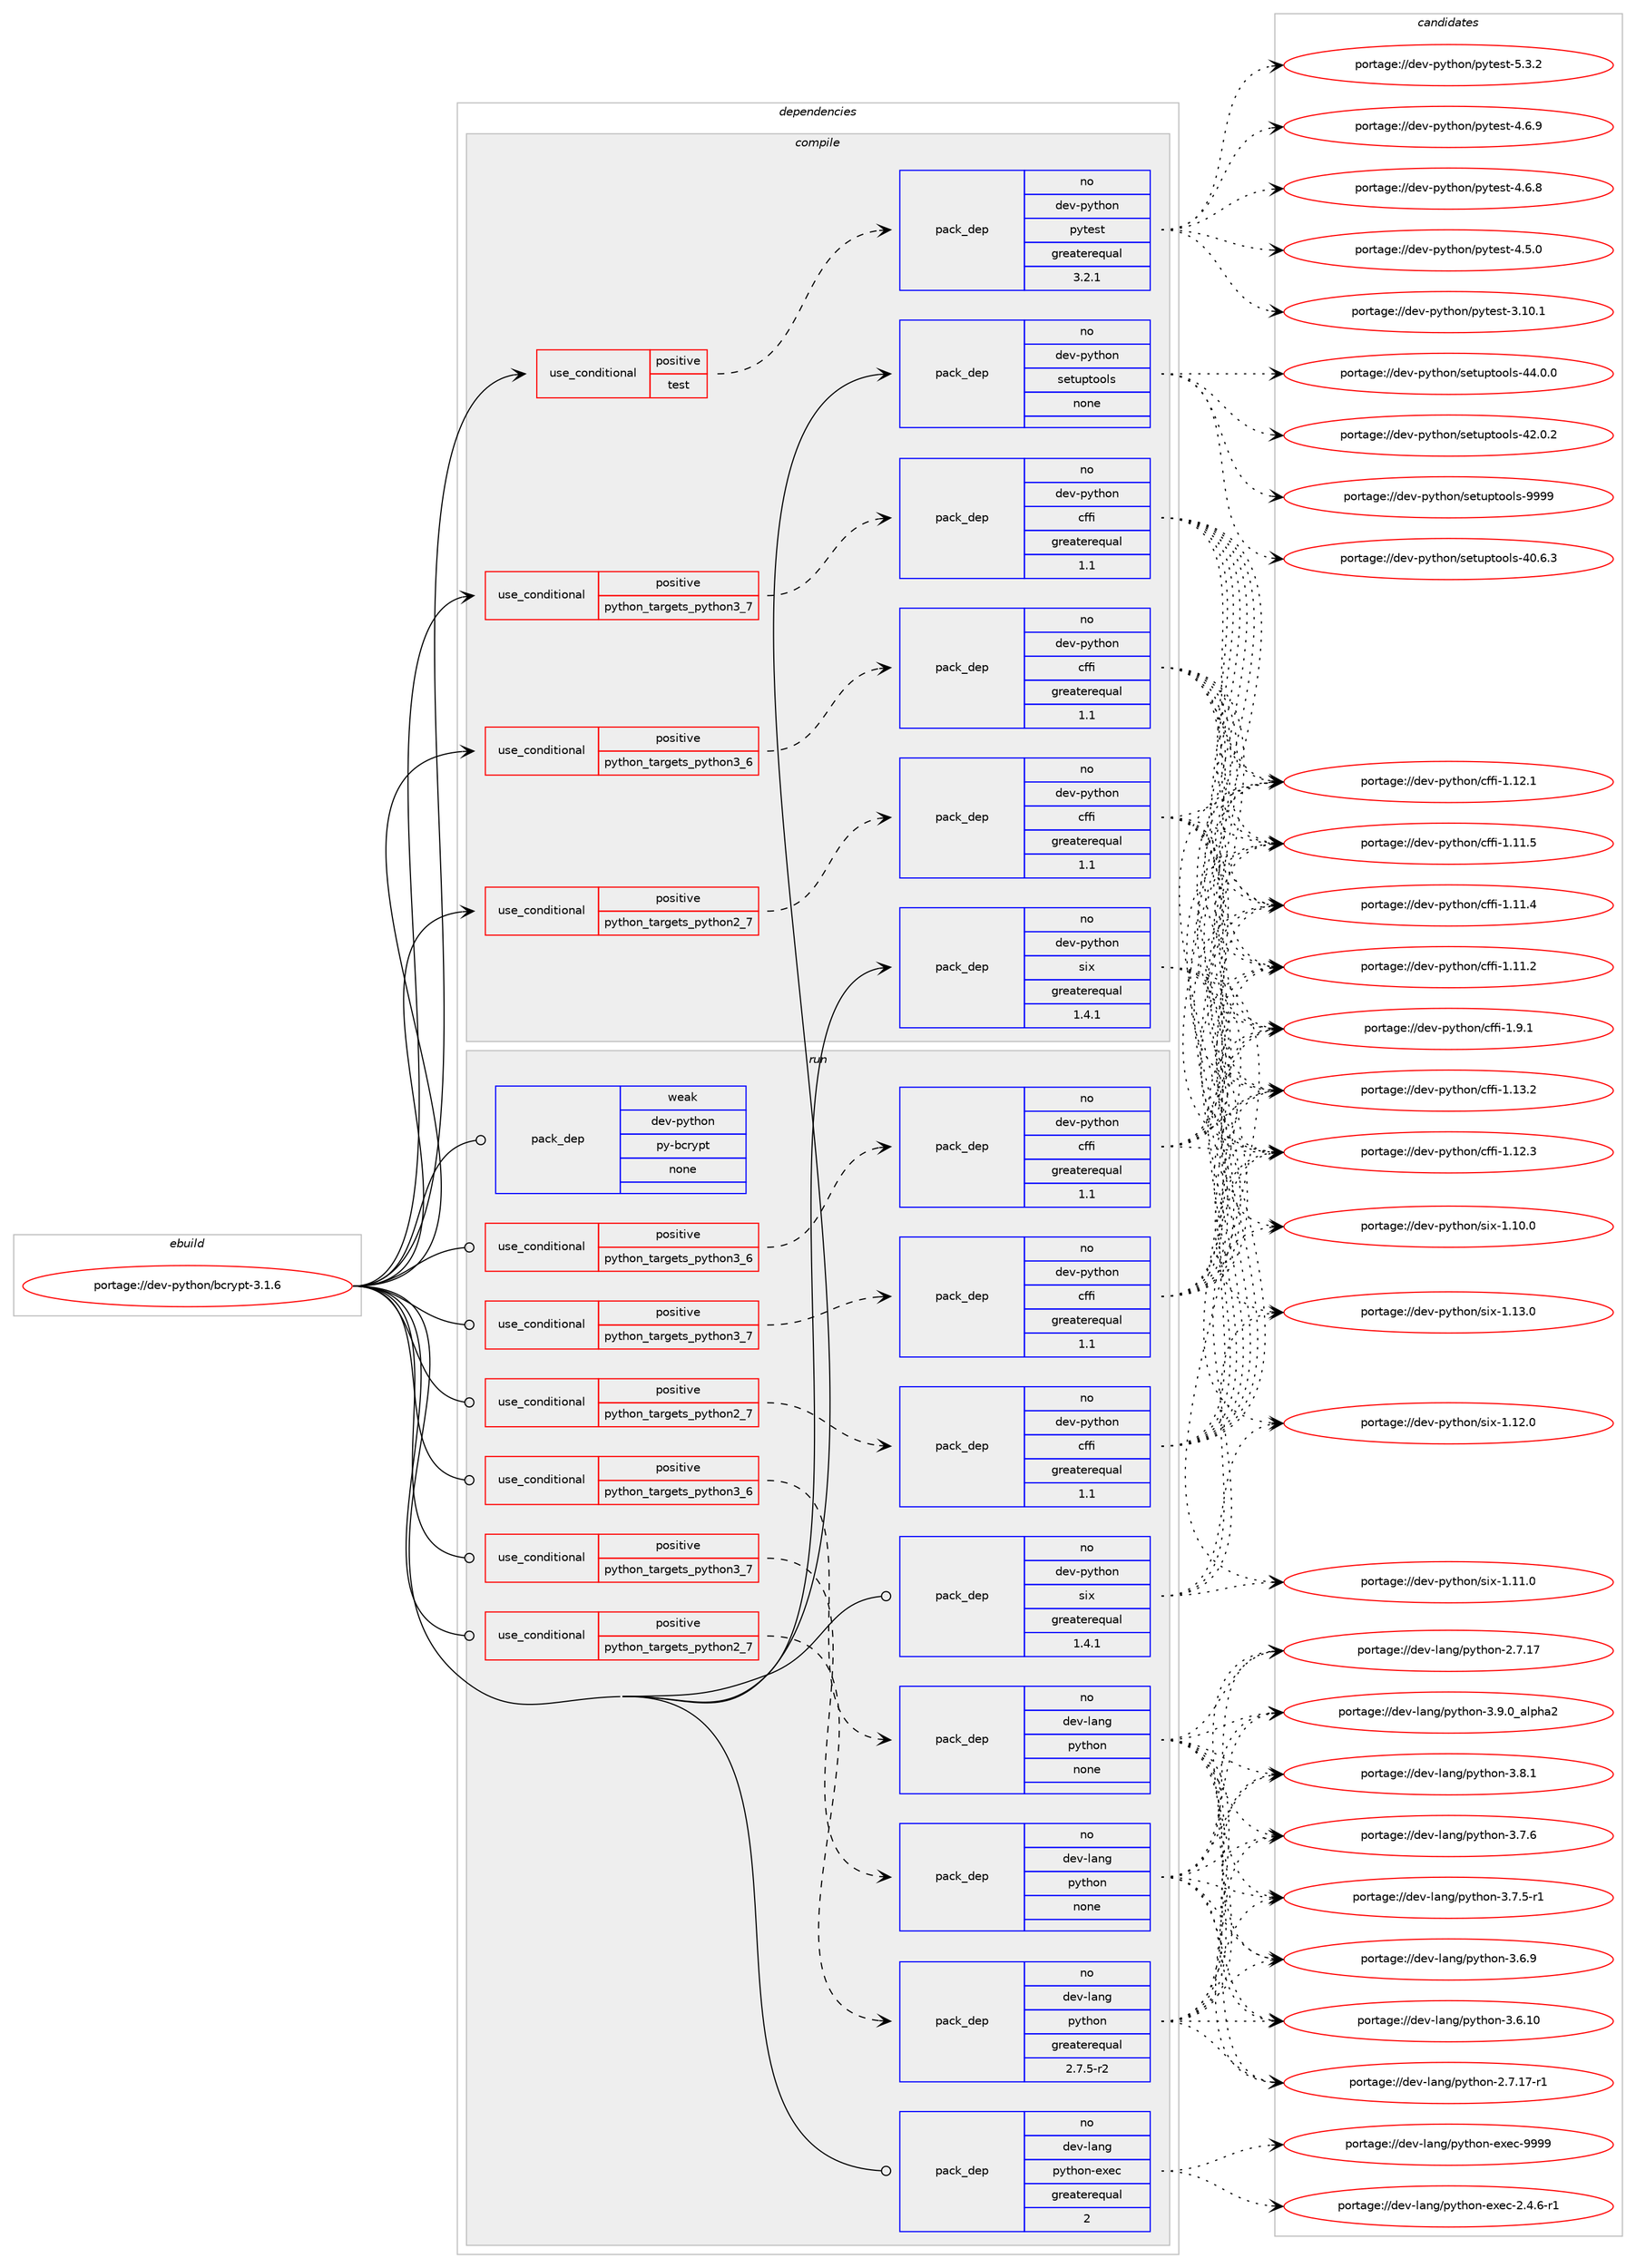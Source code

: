 digraph prolog {

# *************
# Graph options
# *************

newrank=true;
concentrate=true;
compound=true;
graph [rankdir=LR,fontname=Helvetica,fontsize=10,ranksep=1.5];#, ranksep=2.5, nodesep=0.2];
edge  [arrowhead=vee];
node  [fontname=Helvetica,fontsize=10];

# **********
# The ebuild
# **********

subgraph cluster_leftcol {
color=gray;
rank=same;
label=<<i>ebuild</i>>;
id [label="portage://dev-python/bcrypt-3.1.6", color=red, width=4, href="../dev-python/bcrypt-3.1.6.svg"];
}

# ****************
# The dependencies
# ****************

subgraph cluster_midcol {
color=gray;
label=<<i>dependencies</i>>;
subgraph cluster_compile {
fillcolor="#eeeeee";
style=filled;
label=<<i>compile</i>>;
subgraph cond118493 {
dependency469664 [label=<<TABLE BORDER="0" CELLBORDER="1" CELLSPACING="0" CELLPADDING="4"><TR><TD ROWSPAN="3" CELLPADDING="10">use_conditional</TD></TR><TR><TD>positive</TD></TR><TR><TD>python_targets_python2_7</TD></TR></TABLE>>, shape=none, color=red];
subgraph pack346158 {
dependency469665 [label=<<TABLE BORDER="0" CELLBORDER="1" CELLSPACING="0" CELLPADDING="4" WIDTH="220"><TR><TD ROWSPAN="6" CELLPADDING="30">pack_dep</TD></TR><TR><TD WIDTH="110">no</TD></TR><TR><TD>dev-python</TD></TR><TR><TD>cffi</TD></TR><TR><TD>greaterequal</TD></TR><TR><TD>1.1</TD></TR></TABLE>>, shape=none, color=blue];
}
dependency469664:e -> dependency469665:w [weight=20,style="dashed",arrowhead="vee"];
}
id:e -> dependency469664:w [weight=20,style="solid",arrowhead="vee"];
subgraph cond118494 {
dependency469666 [label=<<TABLE BORDER="0" CELLBORDER="1" CELLSPACING="0" CELLPADDING="4"><TR><TD ROWSPAN="3" CELLPADDING="10">use_conditional</TD></TR><TR><TD>positive</TD></TR><TR><TD>python_targets_python3_6</TD></TR></TABLE>>, shape=none, color=red];
subgraph pack346159 {
dependency469667 [label=<<TABLE BORDER="0" CELLBORDER="1" CELLSPACING="0" CELLPADDING="4" WIDTH="220"><TR><TD ROWSPAN="6" CELLPADDING="30">pack_dep</TD></TR><TR><TD WIDTH="110">no</TD></TR><TR><TD>dev-python</TD></TR><TR><TD>cffi</TD></TR><TR><TD>greaterequal</TD></TR><TR><TD>1.1</TD></TR></TABLE>>, shape=none, color=blue];
}
dependency469666:e -> dependency469667:w [weight=20,style="dashed",arrowhead="vee"];
}
id:e -> dependency469666:w [weight=20,style="solid",arrowhead="vee"];
subgraph cond118495 {
dependency469668 [label=<<TABLE BORDER="0" CELLBORDER="1" CELLSPACING="0" CELLPADDING="4"><TR><TD ROWSPAN="3" CELLPADDING="10">use_conditional</TD></TR><TR><TD>positive</TD></TR><TR><TD>python_targets_python3_7</TD></TR></TABLE>>, shape=none, color=red];
subgraph pack346160 {
dependency469669 [label=<<TABLE BORDER="0" CELLBORDER="1" CELLSPACING="0" CELLPADDING="4" WIDTH="220"><TR><TD ROWSPAN="6" CELLPADDING="30">pack_dep</TD></TR><TR><TD WIDTH="110">no</TD></TR><TR><TD>dev-python</TD></TR><TR><TD>cffi</TD></TR><TR><TD>greaterequal</TD></TR><TR><TD>1.1</TD></TR></TABLE>>, shape=none, color=blue];
}
dependency469668:e -> dependency469669:w [weight=20,style="dashed",arrowhead="vee"];
}
id:e -> dependency469668:w [weight=20,style="solid",arrowhead="vee"];
subgraph cond118496 {
dependency469670 [label=<<TABLE BORDER="0" CELLBORDER="1" CELLSPACING="0" CELLPADDING="4"><TR><TD ROWSPAN="3" CELLPADDING="10">use_conditional</TD></TR><TR><TD>positive</TD></TR><TR><TD>test</TD></TR></TABLE>>, shape=none, color=red];
subgraph pack346161 {
dependency469671 [label=<<TABLE BORDER="0" CELLBORDER="1" CELLSPACING="0" CELLPADDING="4" WIDTH="220"><TR><TD ROWSPAN="6" CELLPADDING="30">pack_dep</TD></TR><TR><TD WIDTH="110">no</TD></TR><TR><TD>dev-python</TD></TR><TR><TD>pytest</TD></TR><TR><TD>greaterequal</TD></TR><TR><TD>3.2.1</TD></TR></TABLE>>, shape=none, color=blue];
}
dependency469670:e -> dependency469671:w [weight=20,style="dashed",arrowhead="vee"];
}
id:e -> dependency469670:w [weight=20,style="solid",arrowhead="vee"];
subgraph pack346162 {
dependency469672 [label=<<TABLE BORDER="0" CELLBORDER="1" CELLSPACING="0" CELLPADDING="4" WIDTH="220"><TR><TD ROWSPAN="6" CELLPADDING="30">pack_dep</TD></TR><TR><TD WIDTH="110">no</TD></TR><TR><TD>dev-python</TD></TR><TR><TD>setuptools</TD></TR><TR><TD>none</TD></TR><TR><TD></TD></TR></TABLE>>, shape=none, color=blue];
}
id:e -> dependency469672:w [weight=20,style="solid",arrowhead="vee"];
subgraph pack346163 {
dependency469673 [label=<<TABLE BORDER="0" CELLBORDER="1" CELLSPACING="0" CELLPADDING="4" WIDTH="220"><TR><TD ROWSPAN="6" CELLPADDING="30">pack_dep</TD></TR><TR><TD WIDTH="110">no</TD></TR><TR><TD>dev-python</TD></TR><TR><TD>six</TD></TR><TR><TD>greaterequal</TD></TR><TR><TD>1.4.1</TD></TR></TABLE>>, shape=none, color=blue];
}
id:e -> dependency469673:w [weight=20,style="solid",arrowhead="vee"];
}
subgraph cluster_compileandrun {
fillcolor="#eeeeee";
style=filled;
label=<<i>compile and run</i>>;
}
subgraph cluster_run {
fillcolor="#eeeeee";
style=filled;
label=<<i>run</i>>;
subgraph cond118497 {
dependency469674 [label=<<TABLE BORDER="0" CELLBORDER="1" CELLSPACING="0" CELLPADDING="4"><TR><TD ROWSPAN="3" CELLPADDING="10">use_conditional</TD></TR><TR><TD>positive</TD></TR><TR><TD>python_targets_python2_7</TD></TR></TABLE>>, shape=none, color=red];
subgraph pack346164 {
dependency469675 [label=<<TABLE BORDER="0" CELLBORDER="1" CELLSPACING="0" CELLPADDING="4" WIDTH="220"><TR><TD ROWSPAN="6" CELLPADDING="30">pack_dep</TD></TR><TR><TD WIDTH="110">no</TD></TR><TR><TD>dev-lang</TD></TR><TR><TD>python</TD></TR><TR><TD>greaterequal</TD></TR><TR><TD>2.7.5-r2</TD></TR></TABLE>>, shape=none, color=blue];
}
dependency469674:e -> dependency469675:w [weight=20,style="dashed",arrowhead="vee"];
}
id:e -> dependency469674:w [weight=20,style="solid",arrowhead="odot"];
subgraph cond118498 {
dependency469676 [label=<<TABLE BORDER="0" CELLBORDER="1" CELLSPACING="0" CELLPADDING="4"><TR><TD ROWSPAN="3" CELLPADDING="10">use_conditional</TD></TR><TR><TD>positive</TD></TR><TR><TD>python_targets_python2_7</TD></TR></TABLE>>, shape=none, color=red];
subgraph pack346165 {
dependency469677 [label=<<TABLE BORDER="0" CELLBORDER="1" CELLSPACING="0" CELLPADDING="4" WIDTH="220"><TR><TD ROWSPAN="6" CELLPADDING="30">pack_dep</TD></TR><TR><TD WIDTH="110">no</TD></TR><TR><TD>dev-python</TD></TR><TR><TD>cffi</TD></TR><TR><TD>greaterequal</TD></TR><TR><TD>1.1</TD></TR></TABLE>>, shape=none, color=blue];
}
dependency469676:e -> dependency469677:w [weight=20,style="dashed",arrowhead="vee"];
}
id:e -> dependency469676:w [weight=20,style="solid",arrowhead="odot"];
subgraph cond118499 {
dependency469678 [label=<<TABLE BORDER="0" CELLBORDER="1" CELLSPACING="0" CELLPADDING="4"><TR><TD ROWSPAN="3" CELLPADDING="10">use_conditional</TD></TR><TR><TD>positive</TD></TR><TR><TD>python_targets_python3_6</TD></TR></TABLE>>, shape=none, color=red];
subgraph pack346166 {
dependency469679 [label=<<TABLE BORDER="0" CELLBORDER="1" CELLSPACING="0" CELLPADDING="4" WIDTH="220"><TR><TD ROWSPAN="6" CELLPADDING="30">pack_dep</TD></TR><TR><TD WIDTH="110">no</TD></TR><TR><TD>dev-lang</TD></TR><TR><TD>python</TD></TR><TR><TD>none</TD></TR><TR><TD></TD></TR></TABLE>>, shape=none, color=blue];
}
dependency469678:e -> dependency469679:w [weight=20,style="dashed",arrowhead="vee"];
}
id:e -> dependency469678:w [weight=20,style="solid",arrowhead="odot"];
subgraph cond118500 {
dependency469680 [label=<<TABLE BORDER="0" CELLBORDER="1" CELLSPACING="0" CELLPADDING="4"><TR><TD ROWSPAN="3" CELLPADDING="10">use_conditional</TD></TR><TR><TD>positive</TD></TR><TR><TD>python_targets_python3_6</TD></TR></TABLE>>, shape=none, color=red];
subgraph pack346167 {
dependency469681 [label=<<TABLE BORDER="0" CELLBORDER="1" CELLSPACING="0" CELLPADDING="4" WIDTH="220"><TR><TD ROWSPAN="6" CELLPADDING="30">pack_dep</TD></TR><TR><TD WIDTH="110">no</TD></TR><TR><TD>dev-python</TD></TR><TR><TD>cffi</TD></TR><TR><TD>greaterequal</TD></TR><TR><TD>1.1</TD></TR></TABLE>>, shape=none, color=blue];
}
dependency469680:e -> dependency469681:w [weight=20,style="dashed",arrowhead="vee"];
}
id:e -> dependency469680:w [weight=20,style="solid",arrowhead="odot"];
subgraph cond118501 {
dependency469682 [label=<<TABLE BORDER="0" CELLBORDER="1" CELLSPACING="0" CELLPADDING="4"><TR><TD ROWSPAN="3" CELLPADDING="10">use_conditional</TD></TR><TR><TD>positive</TD></TR><TR><TD>python_targets_python3_7</TD></TR></TABLE>>, shape=none, color=red];
subgraph pack346168 {
dependency469683 [label=<<TABLE BORDER="0" CELLBORDER="1" CELLSPACING="0" CELLPADDING="4" WIDTH="220"><TR><TD ROWSPAN="6" CELLPADDING="30">pack_dep</TD></TR><TR><TD WIDTH="110">no</TD></TR><TR><TD>dev-lang</TD></TR><TR><TD>python</TD></TR><TR><TD>none</TD></TR><TR><TD></TD></TR></TABLE>>, shape=none, color=blue];
}
dependency469682:e -> dependency469683:w [weight=20,style="dashed",arrowhead="vee"];
}
id:e -> dependency469682:w [weight=20,style="solid",arrowhead="odot"];
subgraph cond118502 {
dependency469684 [label=<<TABLE BORDER="0" CELLBORDER="1" CELLSPACING="0" CELLPADDING="4"><TR><TD ROWSPAN="3" CELLPADDING="10">use_conditional</TD></TR><TR><TD>positive</TD></TR><TR><TD>python_targets_python3_7</TD></TR></TABLE>>, shape=none, color=red];
subgraph pack346169 {
dependency469685 [label=<<TABLE BORDER="0" CELLBORDER="1" CELLSPACING="0" CELLPADDING="4" WIDTH="220"><TR><TD ROWSPAN="6" CELLPADDING="30">pack_dep</TD></TR><TR><TD WIDTH="110">no</TD></TR><TR><TD>dev-python</TD></TR><TR><TD>cffi</TD></TR><TR><TD>greaterequal</TD></TR><TR><TD>1.1</TD></TR></TABLE>>, shape=none, color=blue];
}
dependency469684:e -> dependency469685:w [weight=20,style="dashed",arrowhead="vee"];
}
id:e -> dependency469684:w [weight=20,style="solid",arrowhead="odot"];
subgraph pack346170 {
dependency469686 [label=<<TABLE BORDER="0" CELLBORDER="1" CELLSPACING="0" CELLPADDING="4" WIDTH="220"><TR><TD ROWSPAN="6" CELLPADDING="30">pack_dep</TD></TR><TR><TD WIDTH="110">no</TD></TR><TR><TD>dev-lang</TD></TR><TR><TD>python-exec</TD></TR><TR><TD>greaterequal</TD></TR><TR><TD>2</TD></TR></TABLE>>, shape=none, color=blue];
}
id:e -> dependency469686:w [weight=20,style="solid",arrowhead="odot"];
subgraph pack346171 {
dependency469687 [label=<<TABLE BORDER="0" CELLBORDER="1" CELLSPACING="0" CELLPADDING="4" WIDTH="220"><TR><TD ROWSPAN="6" CELLPADDING="30">pack_dep</TD></TR><TR><TD WIDTH="110">no</TD></TR><TR><TD>dev-python</TD></TR><TR><TD>six</TD></TR><TR><TD>greaterequal</TD></TR><TR><TD>1.4.1</TD></TR></TABLE>>, shape=none, color=blue];
}
id:e -> dependency469687:w [weight=20,style="solid",arrowhead="odot"];
subgraph pack346172 {
dependency469688 [label=<<TABLE BORDER="0" CELLBORDER="1" CELLSPACING="0" CELLPADDING="4" WIDTH="220"><TR><TD ROWSPAN="6" CELLPADDING="30">pack_dep</TD></TR><TR><TD WIDTH="110">weak</TD></TR><TR><TD>dev-python</TD></TR><TR><TD>py-bcrypt</TD></TR><TR><TD>none</TD></TR><TR><TD></TD></TR></TABLE>>, shape=none, color=blue];
}
id:e -> dependency469688:w [weight=20,style="solid",arrowhead="odot"];
}
}

# **************
# The candidates
# **************

subgraph cluster_choices {
rank=same;
color=gray;
label=<<i>candidates</i>>;

subgraph choice346158 {
color=black;
nodesep=1;
choice100101118451121211161041111104799102102105454946574649 [label="portage://dev-python/cffi-1.9.1", color=red, width=4,href="../dev-python/cffi-1.9.1.svg"];
choice10010111845112121116104111110479910210210545494649514650 [label="portage://dev-python/cffi-1.13.2", color=red, width=4,href="../dev-python/cffi-1.13.2.svg"];
choice10010111845112121116104111110479910210210545494649504651 [label="portage://dev-python/cffi-1.12.3", color=red, width=4,href="../dev-python/cffi-1.12.3.svg"];
choice10010111845112121116104111110479910210210545494649504649 [label="portage://dev-python/cffi-1.12.1", color=red, width=4,href="../dev-python/cffi-1.12.1.svg"];
choice10010111845112121116104111110479910210210545494649494653 [label="portage://dev-python/cffi-1.11.5", color=red, width=4,href="../dev-python/cffi-1.11.5.svg"];
choice10010111845112121116104111110479910210210545494649494652 [label="portage://dev-python/cffi-1.11.4", color=red, width=4,href="../dev-python/cffi-1.11.4.svg"];
choice10010111845112121116104111110479910210210545494649494650 [label="portage://dev-python/cffi-1.11.2", color=red, width=4,href="../dev-python/cffi-1.11.2.svg"];
dependency469665:e -> choice100101118451121211161041111104799102102105454946574649:w [style=dotted,weight="100"];
dependency469665:e -> choice10010111845112121116104111110479910210210545494649514650:w [style=dotted,weight="100"];
dependency469665:e -> choice10010111845112121116104111110479910210210545494649504651:w [style=dotted,weight="100"];
dependency469665:e -> choice10010111845112121116104111110479910210210545494649504649:w [style=dotted,weight="100"];
dependency469665:e -> choice10010111845112121116104111110479910210210545494649494653:w [style=dotted,weight="100"];
dependency469665:e -> choice10010111845112121116104111110479910210210545494649494652:w [style=dotted,weight="100"];
dependency469665:e -> choice10010111845112121116104111110479910210210545494649494650:w [style=dotted,weight="100"];
}
subgraph choice346159 {
color=black;
nodesep=1;
choice100101118451121211161041111104799102102105454946574649 [label="portage://dev-python/cffi-1.9.1", color=red, width=4,href="../dev-python/cffi-1.9.1.svg"];
choice10010111845112121116104111110479910210210545494649514650 [label="portage://dev-python/cffi-1.13.2", color=red, width=4,href="../dev-python/cffi-1.13.2.svg"];
choice10010111845112121116104111110479910210210545494649504651 [label="portage://dev-python/cffi-1.12.3", color=red, width=4,href="../dev-python/cffi-1.12.3.svg"];
choice10010111845112121116104111110479910210210545494649504649 [label="portage://dev-python/cffi-1.12.1", color=red, width=4,href="../dev-python/cffi-1.12.1.svg"];
choice10010111845112121116104111110479910210210545494649494653 [label="portage://dev-python/cffi-1.11.5", color=red, width=4,href="../dev-python/cffi-1.11.5.svg"];
choice10010111845112121116104111110479910210210545494649494652 [label="portage://dev-python/cffi-1.11.4", color=red, width=4,href="../dev-python/cffi-1.11.4.svg"];
choice10010111845112121116104111110479910210210545494649494650 [label="portage://dev-python/cffi-1.11.2", color=red, width=4,href="../dev-python/cffi-1.11.2.svg"];
dependency469667:e -> choice100101118451121211161041111104799102102105454946574649:w [style=dotted,weight="100"];
dependency469667:e -> choice10010111845112121116104111110479910210210545494649514650:w [style=dotted,weight="100"];
dependency469667:e -> choice10010111845112121116104111110479910210210545494649504651:w [style=dotted,weight="100"];
dependency469667:e -> choice10010111845112121116104111110479910210210545494649504649:w [style=dotted,weight="100"];
dependency469667:e -> choice10010111845112121116104111110479910210210545494649494653:w [style=dotted,weight="100"];
dependency469667:e -> choice10010111845112121116104111110479910210210545494649494652:w [style=dotted,weight="100"];
dependency469667:e -> choice10010111845112121116104111110479910210210545494649494650:w [style=dotted,weight="100"];
}
subgraph choice346160 {
color=black;
nodesep=1;
choice100101118451121211161041111104799102102105454946574649 [label="portage://dev-python/cffi-1.9.1", color=red, width=4,href="../dev-python/cffi-1.9.1.svg"];
choice10010111845112121116104111110479910210210545494649514650 [label="portage://dev-python/cffi-1.13.2", color=red, width=4,href="../dev-python/cffi-1.13.2.svg"];
choice10010111845112121116104111110479910210210545494649504651 [label="portage://dev-python/cffi-1.12.3", color=red, width=4,href="../dev-python/cffi-1.12.3.svg"];
choice10010111845112121116104111110479910210210545494649504649 [label="portage://dev-python/cffi-1.12.1", color=red, width=4,href="../dev-python/cffi-1.12.1.svg"];
choice10010111845112121116104111110479910210210545494649494653 [label="portage://dev-python/cffi-1.11.5", color=red, width=4,href="../dev-python/cffi-1.11.5.svg"];
choice10010111845112121116104111110479910210210545494649494652 [label="portage://dev-python/cffi-1.11.4", color=red, width=4,href="../dev-python/cffi-1.11.4.svg"];
choice10010111845112121116104111110479910210210545494649494650 [label="portage://dev-python/cffi-1.11.2", color=red, width=4,href="../dev-python/cffi-1.11.2.svg"];
dependency469669:e -> choice100101118451121211161041111104799102102105454946574649:w [style=dotted,weight="100"];
dependency469669:e -> choice10010111845112121116104111110479910210210545494649514650:w [style=dotted,weight="100"];
dependency469669:e -> choice10010111845112121116104111110479910210210545494649504651:w [style=dotted,weight="100"];
dependency469669:e -> choice10010111845112121116104111110479910210210545494649504649:w [style=dotted,weight="100"];
dependency469669:e -> choice10010111845112121116104111110479910210210545494649494653:w [style=dotted,weight="100"];
dependency469669:e -> choice10010111845112121116104111110479910210210545494649494652:w [style=dotted,weight="100"];
dependency469669:e -> choice10010111845112121116104111110479910210210545494649494650:w [style=dotted,weight="100"];
}
subgraph choice346161 {
color=black;
nodesep=1;
choice1001011184511212111610411111047112121116101115116455346514650 [label="portage://dev-python/pytest-5.3.2", color=red, width=4,href="../dev-python/pytest-5.3.2.svg"];
choice1001011184511212111610411111047112121116101115116455246544657 [label="portage://dev-python/pytest-4.6.9", color=red, width=4,href="../dev-python/pytest-4.6.9.svg"];
choice1001011184511212111610411111047112121116101115116455246544656 [label="portage://dev-python/pytest-4.6.8", color=red, width=4,href="../dev-python/pytest-4.6.8.svg"];
choice1001011184511212111610411111047112121116101115116455246534648 [label="portage://dev-python/pytest-4.5.0", color=red, width=4,href="../dev-python/pytest-4.5.0.svg"];
choice100101118451121211161041111104711212111610111511645514649484649 [label="portage://dev-python/pytest-3.10.1", color=red, width=4,href="../dev-python/pytest-3.10.1.svg"];
dependency469671:e -> choice1001011184511212111610411111047112121116101115116455346514650:w [style=dotted,weight="100"];
dependency469671:e -> choice1001011184511212111610411111047112121116101115116455246544657:w [style=dotted,weight="100"];
dependency469671:e -> choice1001011184511212111610411111047112121116101115116455246544656:w [style=dotted,weight="100"];
dependency469671:e -> choice1001011184511212111610411111047112121116101115116455246534648:w [style=dotted,weight="100"];
dependency469671:e -> choice100101118451121211161041111104711212111610111511645514649484649:w [style=dotted,weight="100"];
}
subgraph choice346162 {
color=black;
nodesep=1;
choice10010111845112121116104111110471151011161171121161111111081154557575757 [label="portage://dev-python/setuptools-9999", color=red, width=4,href="../dev-python/setuptools-9999.svg"];
choice100101118451121211161041111104711510111611711211611111110811545525246484648 [label="portage://dev-python/setuptools-44.0.0", color=red, width=4,href="../dev-python/setuptools-44.0.0.svg"];
choice100101118451121211161041111104711510111611711211611111110811545525046484650 [label="portage://dev-python/setuptools-42.0.2", color=red, width=4,href="../dev-python/setuptools-42.0.2.svg"];
choice100101118451121211161041111104711510111611711211611111110811545524846544651 [label="portage://dev-python/setuptools-40.6.3", color=red, width=4,href="../dev-python/setuptools-40.6.3.svg"];
dependency469672:e -> choice10010111845112121116104111110471151011161171121161111111081154557575757:w [style=dotted,weight="100"];
dependency469672:e -> choice100101118451121211161041111104711510111611711211611111110811545525246484648:w [style=dotted,weight="100"];
dependency469672:e -> choice100101118451121211161041111104711510111611711211611111110811545525046484650:w [style=dotted,weight="100"];
dependency469672:e -> choice100101118451121211161041111104711510111611711211611111110811545524846544651:w [style=dotted,weight="100"];
}
subgraph choice346163 {
color=black;
nodesep=1;
choice100101118451121211161041111104711510512045494649514648 [label="portage://dev-python/six-1.13.0", color=red, width=4,href="../dev-python/six-1.13.0.svg"];
choice100101118451121211161041111104711510512045494649504648 [label="portage://dev-python/six-1.12.0", color=red, width=4,href="../dev-python/six-1.12.0.svg"];
choice100101118451121211161041111104711510512045494649494648 [label="portage://dev-python/six-1.11.0", color=red, width=4,href="../dev-python/six-1.11.0.svg"];
choice100101118451121211161041111104711510512045494649484648 [label="portage://dev-python/six-1.10.0", color=red, width=4,href="../dev-python/six-1.10.0.svg"];
dependency469673:e -> choice100101118451121211161041111104711510512045494649514648:w [style=dotted,weight="100"];
dependency469673:e -> choice100101118451121211161041111104711510512045494649504648:w [style=dotted,weight="100"];
dependency469673:e -> choice100101118451121211161041111104711510512045494649494648:w [style=dotted,weight="100"];
dependency469673:e -> choice100101118451121211161041111104711510512045494649484648:w [style=dotted,weight="100"];
}
subgraph choice346164 {
color=black;
nodesep=1;
choice10010111845108971101034711212111610411111045514657464895971081121049750 [label="portage://dev-lang/python-3.9.0_alpha2", color=red, width=4,href="../dev-lang/python-3.9.0_alpha2.svg"];
choice100101118451089711010347112121116104111110455146564649 [label="portage://dev-lang/python-3.8.1", color=red, width=4,href="../dev-lang/python-3.8.1.svg"];
choice100101118451089711010347112121116104111110455146554654 [label="portage://dev-lang/python-3.7.6", color=red, width=4,href="../dev-lang/python-3.7.6.svg"];
choice1001011184510897110103471121211161041111104551465546534511449 [label="portage://dev-lang/python-3.7.5-r1", color=red, width=4,href="../dev-lang/python-3.7.5-r1.svg"];
choice100101118451089711010347112121116104111110455146544657 [label="portage://dev-lang/python-3.6.9", color=red, width=4,href="../dev-lang/python-3.6.9.svg"];
choice10010111845108971101034711212111610411111045514654464948 [label="portage://dev-lang/python-3.6.10", color=red, width=4,href="../dev-lang/python-3.6.10.svg"];
choice100101118451089711010347112121116104111110455046554649554511449 [label="portage://dev-lang/python-2.7.17-r1", color=red, width=4,href="../dev-lang/python-2.7.17-r1.svg"];
choice10010111845108971101034711212111610411111045504655464955 [label="portage://dev-lang/python-2.7.17", color=red, width=4,href="../dev-lang/python-2.7.17.svg"];
dependency469675:e -> choice10010111845108971101034711212111610411111045514657464895971081121049750:w [style=dotted,weight="100"];
dependency469675:e -> choice100101118451089711010347112121116104111110455146564649:w [style=dotted,weight="100"];
dependency469675:e -> choice100101118451089711010347112121116104111110455146554654:w [style=dotted,weight="100"];
dependency469675:e -> choice1001011184510897110103471121211161041111104551465546534511449:w [style=dotted,weight="100"];
dependency469675:e -> choice100101118451089711010347112121116104111110455146544657:w [style=dotted,weight="100"];
dependency469675:e -> choice10010111845108971101034711212111610411111045514654464948:w [style=dotted,weight="100"];
dependency469675:e -> choice100101118451089711010347112121116104111110455046554649554511449:w [style=dotted,weight="100"];
dependency469675:e -> choice10010111845108971101034711212111610411111045504655464955:w [style=dotted,weight="100"];
}
subgraph choice346165 {
color=black;
nodesep=1;
choice100101118451121211161041111104799102102105454946574649 [label="portage://dev-python/cffi-1.9.1", color=red, width=4,href="../dev-python/cffi-1.9.1.svg"];
choice10010111845112121116104111110479910210210545494649514650 [label="portage://dev-python/cffi-1.13.2", color=red, width=4,href="../dev-python/cffi-1.13.2.svg"];
choice10010111845112121116104111110479910210210545494649504651 [label="portage://dev-python/cffi-1.12.3", color=red, width=4,href="../dev-python/cffi-1.12.3.svg"];
choice10010111845112121116104111110479910210210545494649504649 [label="portage://dev-python/cffi-1.12.1", color=red, width=4,href="../dev-python/cffi-1.12.1.svg"];
choice10010111845112121116104111110479910210210545494649494653 [label="portage://dev-python/cffi-1.11.5", color=red, width=4,href="../dev-python/cffi-1.11.5.svg"];
choice10010111845112121116104111110479910210210545494649494652 [label="portage://dev-python/cffi-1.11.4", color=red, width=4,href="../dev-python/cffi-1.11.4.svg"];
choice10010111845112121116104111110479910210210545494649494650 [label="portage://dev-python/cffi-1.11.2", color=red, width=4,href="../dev-python/cffi-1.11.2.svg"];
dependency469677:e -> choice100101118451121211161041111104799102102105454946574649:w [style=dotted,weight="100"];
dependency469677:e -> choice10010111845112121116104111110479910210210545494649514650:w [style=dotted,weight="100"];
dependency469677:e -> choice10010111845112121116104111110479910210210545494649504651:w [style=dotted,weight="100"];
dependency469677:e -> choice10010111845112121116104111110479910210210545494649504649:w [style=dotted,weight="100"];
dependency469677:e -> choice10010111845112121116104111110479910210210545494649494653:w [style=dotted,weight="100"];
dependency469677:e -> choice10010111845112121116104111110479910210210545494649494652:w [style=dotted,weight="100"];
dependency469677:e -> choice10010111845112121116104111110479910210210545494649494650:w [style=dotted,weight="100"];
}
subgraph choice346166 {
color=black;
nodesep=1;
choice10010111845108971101034711212111610411111045514657464895971081121049750 [label="portage://dev-lang/python-3.9.0_alpha2", color=red, width=4,href="../dev-lang/python-3.9.0_alpha2.svg"];
choice100101118451089711010347112121116104111110455146564649 [label="portage://dev-lang/python-3.8.1", color=red, width=4,href="../dev-lang/python-3.8.1.svg"];
choice100101118451089711010347112121116104111110455146554654 [label="portage://dev-lang/python-3.7.6", color=red, width=4,href="../dev-lang/python-3.7.6.svg"];
choice1001011184510897110103471121211161041111104551465546534511449 [label="portage://dev-lang/python-3.7.5-r1", color=red, width=4,href="../dev-lang/python-3.7.5-r1.svg"];
choice100101118451089711010347112121116104111110455146544657 [label="portage://dev-lang/python-3.6.9", color=red, width=4,href="../dev-lang/python-3.6.9.svg"];
choice10010111845108971101034711212111610411111045514654464948 [label="portage://dev-lang/python-3.6.10", color=red, width=4,href="../dev-lang/python-3.6.10.svg"];
choice100101118451089711010347112121116104111110455046554649554511449 [label="portage://dev-lang/python-2.7.17-r1", color=red, width=4,href="../dev-lang/python-2.7.17-r1.svg"];
choice10010111845108971101034711212111610411111045504655464955 [label="portage://dev-lang/python-2.7.17", color=red, width=4,href="../dev-lang/python-2.7.17.svg"];
dependency469679:e -> choice10010111845108971101034711212111610411111045514657464895971081121049750:w [style=dotted,weight="100"];
dependency469679:e -> choice100101118451089711010347112121116104111110455146564649:w [style=dotted,weight="100"];
dependency469679:e -> choice100101118451089711010347112121116104111110455146554654:w [style=dotted,weight="100"];
dependency469679:e -> choice1001011184510897110103471121211161041111104551465546534511449:w [style=dotted,weight="100"];
dependency469679:e -> choice100101118451089711010347112121116104111110455146544657:w [style=dotted,weight="100"];
dependency469679:e -> choice10010111845108971101034711212111610411111045514654464948:w [style=dotted,weight="100"];
dependency469679:e -> choice100101118451089711010347112121116104111110455046554649554511449:w [style=dotted,weight="100"];
dependency469679:e -> choice10010111845108971101034711212111610411111045504655464955:w [style=dotted,weight="100"];
}
subgraph choice346167 {
color=black;
nodesep=1;
choice100101118451121211161041111104799102102105454946574649 [label="portage://dev-python/cffi-1.9.1", color=red, width=4,href="../dev-python/cffi-1.9.1.svg"];
choice10010111845112121116104111110479910210210545494649514650 [label="portage://dev-python/cffi-1.13.2", color=red, width=4,href="../dev-python/cffi-1.13.2.svg"];
choice10010111845112121116104111110479910210210545494649504651 [label="portage://dev-python/cffi-1.12.3", color=red, width=4,href="../dev-python/cffi-1.12.3.svg"];
choice10010111845112121116104111110479910210210545494649504649 [label="portage://dev-python/cffi-1.12.1", color=red, width=4,href="../dev-python/cffi-1.12.1.svg"];
choice10010111845112121116104111110479910210210545494649494653 [label="portage://dev-python/cffi-1.11.5", color=red, width=4,href="../dev-python/cffi-1.11.5.svg"];
choice10010111845112121116104111110479910210210545494649494652 [label="portage://dev-python/cffi-1.11.4", color=red, width=4,href="../dev-python/cffi-1.11.4.svg"];
choice10010111845112121116104111110479910210210545494649494650 [label="portage://dev-python/cffi-1.11.2", color=red, width=4,href="../dev-python/cffi-1.11.2.svg"];
dependency469681:e -> choice100101118451121211161041111104799102102105454946574649:w [style=dotted,weight="100"];
dependency469681:e -> choice10010111845112121116104111110479910210210545494649514650:w [style=dotted,weight="100"];
dependency469681:e -> choice10010111845112121116104111110479910210210545494649504651:w [style=dotted,weight="100"];
dependency469681:e -> choice10010111845112121116104111110479910210210545494649504649:w [style=dotted,weight="100"];
dependency469681:e -> choice10010111845112121116104111110479910210210545494649494653:w [style=dotted,weight="100"];
dependency469681:e -> choice10010111845112121116104111110479910210210545494649494652:w [style=dotted,weight="100"];
dependency469681:e -> choice10010111845112121116104111110479910210210545494649494650:w [style=dotted,weight="100"];
}
subgraph choice346168 {
color=black;
nodesep=1;
choice10010111845108971101034711212111610411111045514657464895971081121049750 [label="portage://dev-lang/python-3.9.0_alpha2", color=red, width=4,href="../dev-lang/python-3.9.0_alpha2.svg"];
choice100101118451089711010347112121116104111110455146564649 [label="portage://dev-lang/python-3.8.1", color=red, width=4,href="../dev-lang/python-3.8.1.svg"];
choice100101118451089711010347112121116104111110455146554654 [label="portage://dev-lang/python-3.7.6", color=red, width=4,href="../dev-lang/python-3.7.6.svg"];
choice1001011184510897110103471121211161041111104551465546534511449 [label="portage://dev-lang/python-3.7.5-r1", color=red, width=4,href="../dev-lang/python-3.7.5-r1.svg"];
choice100101118451089711010347112121116104111110455146544657 [label="portage://dev-lang/python-3.6.9", color=red, width=4,href="../dev-lang/python-3.6.9.svg"];
choice10010111845108971101034711212111610411111045514654464948 [label="portage://dev-lang/python-3.6.10", color=red, width=4,href="../dev-lang/python-3.6.10.svg"];
choice100101118451089711010347112121116104111110455046554649554511449 [label="portage://dev-lang/python-2.7.17-r1", color=red, width=4,href="../dev-lang/python-2.7.17-r1.svg"];
choice10010111845108971101034711212111610411111045504655464955 [label="portage://dev-lang/python-2.7.17", color=red, width=4,href="../dev-lang/python-2.7.17.svg"];
dependency469683:e -> choice10010111845108971101034711212111610411111045514657464895971081121049750:w [style=dotted,weight="100"];
dependency469683:e -> choice100101118451089711010347112121116104111110455146564649:w [style=dotted,weight="100"];
dependency469683:e -> choice100101118451089711010347112121116104111110455146554654:w [style=dotted,weight="100"];
dependency469683:e -> choice1001011184510897110103471121211161041111104551465546534511449:w [style=dotted,weight="100"];
dependency469683:e -> choice100101118451089711010347112121116104111110455146544657:w [style=dotted,weight="100"];
dependency469683:e -> choice10010111845108971101034711212111610411111045514654464948:w [style=dotted,weight="100"];
dependency469683:e -> choice100101118451089711010347112121116104111110455046554649554511449:w [style=dotted,weight="100"];
dependency469683:e -> choice10010111845108971101034711212111610411111045504655464955:w [style=dotted,weight="100"];
}
subgraph choice346169 {
color=black;
nodesep=1;
choice100101118451121211161041111104799102102105454946574649 [label="portage://dev-python/cffi-1.9.1", color=red, width=4,href="../dev-python/cffi-1.9.1.svg"];
choice10010111845112121116104111110479910210210545494649514650 [label="portage://dev-python/cffi-1.13.2", color=red, width=4,href="../dev-python/cffi-1.13.2.svg"];
choice10010111845112121116104111110479910210210545494649504651 [label="portage://dev-python/cffi-1.12.3", color=red, width=4,href="../dev-python/cffi-1.12.3.svg"];
choice10010111845112121116104111110479910210210545494649504649 [label="portage://dev-python/cffi-1.12.1", color=red, width=4,href="../dev-python/cffi-1.12.1.svg"];
choice10010111845112121116104111110479910210210545494649494653 [label="portage://dev-python/cffi-1.11.5", color=red, width=4,href="../dev-python/cffi-1.11.5.svg"];
choice10010111845112121116104111110479910210210545494649494652 [label="portage://dev-python/cffi-1.11.4", color=red, width=4,href="../dev-python/cffi-1.11.4.svg"];
choice10010111845112121116104111110479910210210545494649494650 [label="portage://dev-python/cffi-1.11.2", color=red, width=4,href="../dev-python/cffi-1.11.2.svg"];
dependency469685:e -> choice100101118451121211161041111104799102102105454946574649:w [style=dotted,weight="100"];
dependency469685:e -> choice10010111845112121116104111110479910210210545494649514650:w [style=dotted,weight="100"];
dependency469685:e -> choice10010111845112121116104111110479910210210545494649504651:w [style=dotted,weight="100"];
dependency469685:e -> choice10010111845112121116104111110479910210210545494649504649:w [style=dotted,weight="100"];
dependency469685:e -> choice10010111845112121116104111110479910210210545494649494653:w [style=dotted,weight="100"];
dependency469685:e -> choice10010111845112121116104111110479910210210545494649494652:w [style=dotted,weight="100"];
dependency469685:e -> choice10010111845112121116104111110479910210210545494649494650:w [style=dotted,weight="100"];
}
subgraph choice346170 {
color=black;
nodesep=1;
choice10010111845108971101034711212111610411111045101120101994557575757 [label="portage://dev-lang/python-exec-9999", color=red, width=4,href="../dev-lang/python-exec-9999.svg"];
choice10010111845108971101034711212111610411111045101120101994550465246544511449 [label="portage://dev-lang/python-exec-2.4.6-r1", color=red, width=4,href="../dev-lang/python-exec-2.4.6-r1.svg"];
dependency469686:e -> choice10010111845108971101034711212111610411111045101120101994557575757:w [style=dotted,weight="100"];
dependency469686:e -> choice10010111845108971101034711212111610411111045101120101994550465246544511449:w [style=dotted,weight="100"];
}
subgraph choice346171 {
color=black;
nodesep=1;
choice100101118451121211161041111104711510512045494649514648 [label="portage://dev-python/six-1.13.0", color=red, width=4,href="../dev-python/six-1.13.0.svg"];
choice100101118451121211161041111104711510512045494649504648 [label="portage://dev-python/six-1.12.0", color=red, width=4,href="../dev-python/six-1.12.0.svg"];
choice100101118451121211161041111104711510512045494649494648 [label="portage://dev-python/six-1.11.0", color=red, width=4,href="../dev-python/six-1.11.0.svg"];
choice100101118451121211161041111104711510512045494649484648 [label="portage://dev-python/six-1.10.0", color=red, width=4,href="../dev-python/six-1.10.0.svg"];
dependency469687:e -> choice100101118451121211161041111104711510512045494649514648:w [style=dotted,weight="100"];
dependency469687:e -> choice100101118451121211161041111104711510512045494649504648:w [style=dotted,weight="100"];
dependency469687:e -> choice100101118451121211161041111104711510512045494649494648:w [style=dotted,weight="100"];
dependency469687:e -> choice100101118451121211161041111104711510512045494649484648:w [style=dotted,weight="100"];
}
subgraph choice346172 {
color=black;
nodesep=1;
}
}

}
